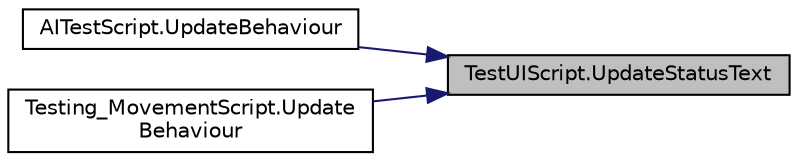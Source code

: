 digraph "TestUIScript.UpdateStatusText"
{
 // LATEX_PDF_SIZE
  edge [fontname="Helvetica",fontsize="10",labelfontname="Helvetica",labelfontsize="10"];
  node [fontname="Helvetica",fontsize="10",shape=record];
  rankdir="RL";
  Node1 [label="TestUIScript.UpdateStatusText",height=0.2,width=0.4,color="black", fillcolor="grey75", style="filled", fontcolor="black",tooltip=" "];
  Node1 -> Node2 [dir="back",color="midnightblue",fontsize="10",style="solid"];
  Node2 [label="AITestScript.UpdateBehaviour",height=0.2,width=0.4,color="black", fillcolor="white", style="filled",URL="$class_a_i_test_script.html#a7bc81e99da3c3f206cf38137f73c3b75",tooltip=" "];
  Node1 -> Node3 [dir="back",color="midnightblue",fontsize="10",style="solid"];
  Node3 [label="Testing_MovementScript.Update\lBehaviour",height=0.2,width=0.4,color="black", fillcolor="white", style="filled",URL="$class_testing___movement_script.html#abaaeb242fee8995f1058fde65fc793ba",tooltip=" "];
}
